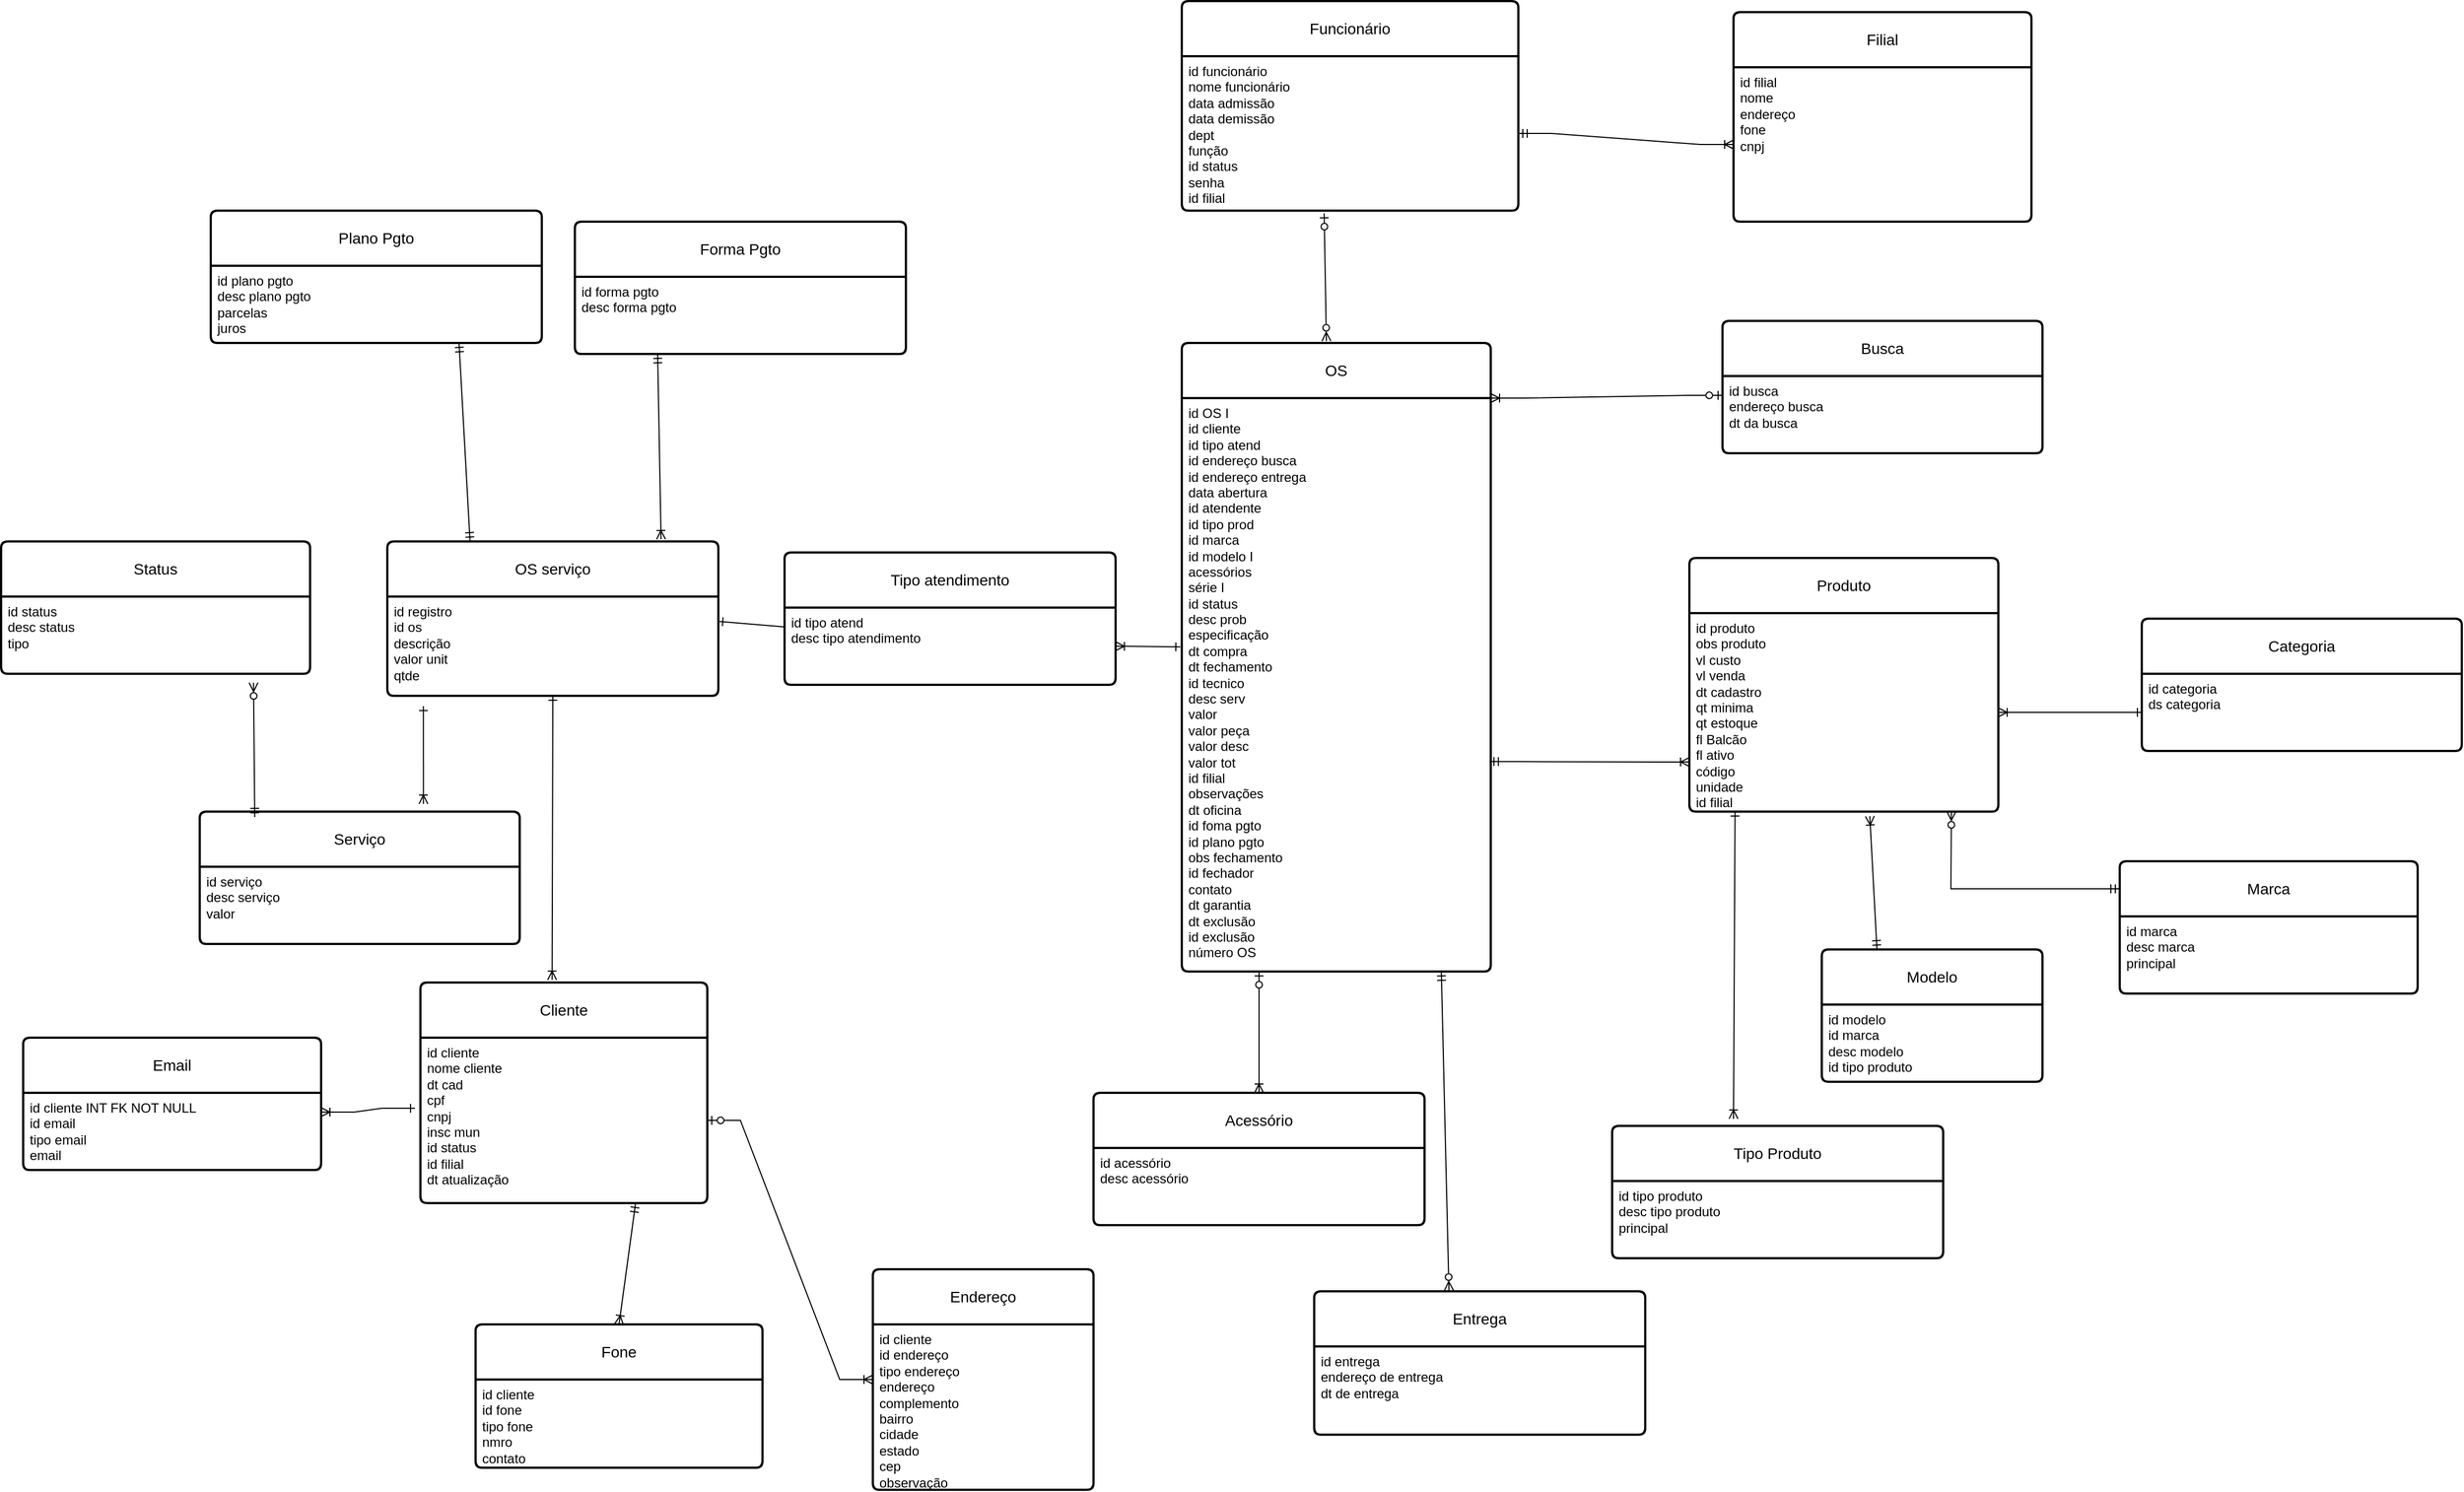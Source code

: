 <mxfile>
    <diagram id="QqYqeuJMy2G7aQa2PhaQ" name="Page-1">
        <mxGraphModel dx="2702" dy="1663" grid="1" gridSize="10" guides="1" tooltips="1" connect="1" arrows="1" fold="1" page="1" pageScale="1" pageWidth="850" pageHeight="1100" math="0" shadow="0">
            <root>
                <mxCell id="0"/>
                <mxCell id="1" parent="0"/>
                <mxCell id="2" value="Filial" style="swimlane;childLayout=stackLayout;horizontal=1;startSize=50;horizontalStack=0;rounded=1;fontSize=14;fontStyle=0;strokeWidth=2;resizeParent=0;resizeLast=1;shadow=0;dashed=0;align=center;arcSize=4;whiteSpace=wrap;html=1;" vertex="1" parent="1">
                    <mxGeometry x="530" y="-800" width="270" height="190" as="geometry"/>
                </mxCell>
                <mxCell id="3" value="id filial&amp;nbsp;&lt;div&gt;nome&amp;nbsp;&amp;nbsp;&lt;/div&gt;&lt;div&gt;endereço&amp;nbsp;&lt;/div&gt;&lt;div&gt;fone&amp;nbsp;&lt;/div&gt;&lt;div&gt;cnpj&amp;nbsp;&lt;/div&gt;" style="align=left;strokeColor=none;fillColor=none;spacingLeft=4;fontSize=12;verticalAlign=top;resizable=0;rotatable=0;part=1;html=1;" vertex="1" parent="2">
                    <mxGeometry y="50" width="270" height="140" as="geometry"/>
                </mxCell>
                <mxCell id="4" value="Serviço" style="swimlane;childLayout=stackLayout;horizontal=1;startSize=50;horizontalStack=0;rounded=1;fontSize=14;fontStyle=0;strokeWidth=2;resizeParent=0;resizeLast=1;shadow=0;dashed=0;align=center;arcSize=4;whiteSpace=wrap;html=1;" vertex="1" parent="1">
                    <mxGeometry x="-860" y="-75" width="290" height="120" as="geometry"/>
                </mxCell>
                <mxCell id="5" value="id serviço &lt;span style=&quot;background-color: initial;&quot;&gt;&amp;nbsp;&lt;/span&gt;&lt;div&gt;&lt;div&gt;desc serviço&amp;nbsp;&amp;nbsp;&lt;/div&gt;&lt;div&gt;valor&amp;nbsp;&lt;/div&gt;&lt;/div&gt;" style="align=left;strokeColor=none;fillColor=none;spacingLeft=4;fontSize=12;verticalAlign=top;resizable=0;rotatable=0;part=1;html=1;" vertex="1" parent="4">
                    <mxGeometry y="50" width="290" height="70" as="geometry"/>
                </mxCell>
                <mxCell id="6" value="Status" style="swimlane;childLayout=stackLayout;horizontal=1;startSize=50;horizontalStack=0;rounded=1;fontSize=14;fontStyle=0;strokeWidth=2;resizeParent=0;resizeLast=1;shadow=0;dashed=0;align=center;arcSize=4;whiteSpace=wrap;html=1;" vertex="1" parent="1">
                    <mxGeometry x="-1040" y="-320" width="280" height="120" as="geometry"/>
                </mxCell>
                <mxCell id="7" value="id status&amp;nbsp;&lt;div&gt;desc status&amp;nbsp;&lt;/div&gt;&lt;div&gt;tipo&amp;nbsp;&lt;/div&gt;" style="align=left;strokeColor=none;fillColor=none;spacingLeft=4;fontSize=12;verticalAlign=top;resizable=0;rotatable=0;part=1;html=1;" vertex="1" parent="6">
                    <mxGeometry y="50" width="280" height="70" as="geometry"/>
                </mxCell>
                <mxCell id="8" value="Tipo atendimento" style="swimlane;childLayout=stackLayout;horizontal=1;startSize=50;horizontalStack=0;rounded=1;fontSize=14;fontStyle=0;strokeWidth=2;resizeParent=0;resizeLast=1;shadow=0;dashed=0;align=center;arcSize=4;whiteSpace=wrap;html=1;" vertex="1" parent="1">
                    <mxGeometry x="-330" y="-310" width="300" height="120" as="geometry"/>
                </mxCell>
                <mxCell id="9" value="id tipo atend&amp;nbsp;&lt;div&gt;desc tipo atendimento&amp;nbsp;&lt;/div&gt;&lt;div&gt;&lt;br&gt;&lt;/div&gt;" style="align=left;strokeColor=none;fillColor=none;spacingLeft=4;fontSize=12;verticalAlign=top;resizable=0;rotatable=0;part=1;html=1;" vertex="1" parent="8">
                    <mxGeometry y="50" width="300" height="70" as="geometry"/>
                </mxCell>
                <mxCell id="10" value="OS serviço" style="swimlane;childLayout=stackLayout;horizontal=1;startSize=50;horizontalStack=0;rounded=1;fontSize=14;fontStyle=0;strokeWidth=2;resizeParent=0;resizeLast=1;shadow=0;dashed=0;align=center;arcSize=4;whiteSpace=wrap;html=1;" vertex="1" parent="1">
                    <mxGeometry x="-690" y="-320" width="300" height="140" as="geometry"/>
                </mxCell>
                <mxCell id="11" value="id registro&amp;nbsp;&lt;div&gt;id os&amp;nbsp;&lt;/div&gt;&lt;div&gt;descrição&amp;nbsp;&lt;/div&gt;&lt;div&gt;valor unit&amp;nbsp;&lt;/div&gt;&lt;div&gt;qtde&amp;nbsp;&lt;/div&gt;" style="align=left;strokeColor=none;fillColor=none;spacingLeft=4;fontSize=12;verticalAlign=top;resizable=0;rotatable=0;part=1;html=1;" vertex="1" parent="10">
                    <mxGeometry y="50" width="300" height="90" as="geometry"/>
                </mxCell>
                <mxCell id="12" value="Funcionário" style="swimlane;childLayout=stackLayout;horizontal=1;startSize=50;horizontalStack=0;rounded=1;fontSize=14;fontStyle=0;strokeWidth=2;resizeParent=0;resizeLast=1;shadow=0;dashed=0;align=center;arcSize=4;whiteSpace=wrap;html=1;" vertex="1" parent="1">
                    <mxGeometry x="30" y="-810" width="305" height="190" as="geometry"/>
                </mxCell>
                <mxCell id="13" value="id funcionário&amp;nbsp;&lt;div&gt;nome funcionário&lt;/div&gt;&lt;div&gt;data admissão&amp;nbsp;&lt;/div&gt;&lt;div&gt;data demissão&amp;nbsp;&lt;/div&gt;&lt;div&gt;dept&amp;nbsp;&lt;/div&gt;&lt;div&gt;função&amp;nbsp;&lt;/div&gt;&lt;div&gt;id status&amp;nbsp;&lt;/div&gt;&lt;div&gt;senha&amp;nbsp;&lt;/div&gt;&lt;div&gt;id filial&amp;nbsp;&lt;/div&gt;" style="align=left;strokeColor=none;fillColor=none;spacingLeft=4;fontSize=12;verticalAlign=top;resizable=0;rotatable=0;part=1;html=1;" vertex="1" parent="12">
                    <mxGeometry y="50" width="305" height="140" as="geometry"/>
                </mxCell>
                <mxCell id="14" value="OS" style="swimlane;childLayout=stackLayout;horizontal=1;startSize=50;horizontalStack=0;rounded=1;fontSize=14;fontStyle=0;strokeWidth=2;resizeParent=0;resizeLast=1;shadow=0;dashed=0;align=center;arcSize=4;whiteSpace=wrap;html=1;" vertex="1" parent="1">
                    <mxGeometry x="30" y="-500" width="280" height="570" as="geometry"/>
                </mxCell>
                <mxCell id="15" value="id OS I&lt;div&gt;id cliente&amp;nbsp;&lt;/div&gt;&lt;div&gt;id tipo atend&amp;nbsp;&lt;/div&gt;&lt;div&gt;id endereço busca&amp;nbsp;&lt;/div&gt;&lt;div&gt;id endereço entrega&amp;nbsp;&lt;/div&gt;&lt;div&gt;data abertura&lt;/div&gt;&lt;div&gt;id atendente&amp;nbsp;&lt;/div&gt;&lt;div&gt;id tipo prod&amp;nbsp;&amp;nbsp;&lt;/div&gt;&lt;div&gt;id marca&amp;nbsp;&lt;/div&gt;&lt;div&gt;id modelo I&lt;/div&gt;&lt;div&gt;acessórios&lt;/div&gt;&lt;div&gt;série I&lt;/div&gt;&lt;div&gt;id status&amp;nbsp;&lt;/div&gt;&lt;div&gt;desc prob&lt;/div&gt;&lt;div&gt;especificação&amp;nbsp;&lt;/div&gt;&lt;div&gt;dt compra&amp;nbsp;&lt;/div&gt;&lt;div&gt;dt fechamento&amp;nbsp;&lt;/div&gt;&lt;div&gt;id tecnico&amp;nbsp;&lt;/div&gt;&lt;div&gt;desc serv&lt;/div&gt;&lt;div&gt;valor&amp;nbsp;&lt;/div&gt;&lt;div&gt;valor peça&amp;nbsp;&lt;/div&gt;&lt;div&gt;valor desc&amp;nbsp;&lt;/div&gt;&lt;div&gt;valor tot&amp;nbsp;&lt;/div&gt;&lt;div&gt;id filial&amp;nbsp;&lt;/div&gt;&lt;div&gt;observações&amp;nbsp;&amp;nbsp;&lt;/div&gt;&lt;div&gt;dt oficina&amp;nbsp;&lt;/div&gt;&lt;div&gt;id foma pgto&amp;nbsp;&lt;/div&gt;&lt;div&gt;id plano pgto&amp;nbsp;&lt;/div&gt;&lt;div&gt;obs fechamento&amp;nbsp;&lt;/div&gt;&lt;div&gt;id fechador&amp;nbsp;&lt;/div&gt;&lt;div&gt;contato&amp;nbsp;&lt;/div&gt;&lt;div&gt;dt garantia&amp;nbsp;&lt;/div&gt;&lt;div&gt;dt exclusão&amp;nbsp;&lt;/div&gt;&lt;div&gt;id exclusão&amp;nbsp;&lt;/div&gt;&lt;div&gt;número OS&amp;nbsp;&lt;/div&gt;" style="align=left;strokeColor=none;fillColor=none;spacingLeft=4;fontSize=12;verticalAlign=top;resizable=0;rotatable=0;part=1;html=1;" vertex="1" parent="14">
                    <mxGeometry y="50" width="280" height="520" as="geometry"/>
                </mxCell>
                <mxCell id="16" value="Acessório" style="swimlane;childLayout=stackLayout;horizontal=1;startSize=50;horizontalStack=0;rounded=1;fontSize=14;fontStyle=0;strokeWidth=2;resizeParent=0;resizeLast=1;shadow=0;dashed=0;align=center;arcSize=4;whiteSpace=wrap;html=1;" vertex="1" parent="1">
                    <mxGeometry x="-50" y="180" width="300" height="120" as="geometry"/>
                </mxCell>
                <mxCell id="17" value="id acessório&amp;nbsp;&lt;div&gt;desc acessório&amp;nbsp;&lt;/div&gt;&lt;div&gt;&lt;br&gt;&lt;/div&gt;" style="align=left;strokeColor=none;fillColor=none;spacingLeft=4;fontSize=12;verticalAlign=top;resizable=0;rotatable=0;part=1;html=1;" vertex="1" parent="16">
                    <mxGeometry y="50" width="300" height="70" as="geometry"/>
                </mxCell>
                <mxCell id="18" value="Forma Pgto" style="swimlane;childLayout=stackLayout;horizontal=1;startSize=50;horizontalStack=0;rounded=1;fontSize=14;fontStyle=0;strokeWidth=2;resizeParent=0;resizeLast=1;shadow=0;dashed=0;align=center;arcSize=4;whiteSpace=wrap;html=1;" vertex="1" parent="1">
                    <mxGeometry x="-520" y="-610" width="300" height="120" as="geometry"/>
                </mxCell>
                <mxCell id="19" value="id forma pgto&amp;nbsp;&lt;div&gt;desc forma pgto&amp;nbsp;&lt;/div&gt;" style="align=left;strokeColor=none;fillColor=none;spacingLeft=4;fontSize=12;verticalAlign=top;resizable=0;rotatable=0;part=1;html=1;" vertex="1" parent="18">
                    <mxGeometry y="50" width="300" height="70" as="geometry"/>
                </mxCell>
                <mxCell id="20" value="Plano Pgto" style="swimlane;childLayout=stackLayout;horizontal=1;startSize=50;horizontalStack=0;rounded=1;fontSize=14;fontStyle=0;strokeWidth=2;resizeParent=0;resizeLast=1;shadow=0;dashed=0;align=center;arcSize=4;whiteSpace=wrap;html=1;" vertex="1" parent="1">
                    <mxGeometry x="-850" y="-620" width="300" height="120" as="geometry"/>
                </mxCell>
                <mxCell id="21" value="id plano pgto&amp;nbsp;&lt;div&gt;&lt;span style=&quot;background-color: initial;&quot;&gt;desc plano pgto&amp;nbsp;&lt;/span&gt;&lt;div&gt;parcelas&amp;nbsp;&lt;/div&gt;&lt;div&gt;juros&amp;nbsp;&lt;/div&gt;&lt;/div&gt;" style="align=left;strokeColor=none;fillColor=none;spacingLeft=4;fontSize=12;verticalAlign=top;resizable=0;rotatable=0;part=1;html=1;" vertex="1" parent="20">
                    <mxGeometry y="50" width="300" height="70" as="geometry"/>
                </mxCell>
                <mxCell id="22" value="Marca" style="swimlane;childLayout=stackLayout;horizontal=1;startSize=50;horizontalStack=0;rounded=1;fontSize=14;fontStyle=0;strokeWidth=2;resizeParent=0;resizeLast=1;shadow=0;dashed=0;align=center;arcSize=4;whiteSpace=wrap;html=1;" vertex="1" parent="1">
                    <mxGeometry x="880" y="-30" width="270" height="120" as="geometry"/>
                </mxCell>
                <mxCell id="23" value="id marca&amp;nbsp;&lt;div&gt;desc marca&amp;nbsp;&lt;/div&gt;&lt;div&gt;principal&amp;nbsp;&lt;/div&gt;" style="align=left;strokeColor=none;fillColor=none;spacingLeft=4;fontSize=12;verticalAlign=top;resizable=0;rotatable=0;part=1;html=1;" vertex="1" parent="22">
                    <mxGeometry y="50" width="270" height="70" as="geometry"/>
                </mxCell>
                <mxCell id="24" value="Tipo Produto" style="swimlane;childLayout=stackLayout;horizontal=1;startSize=50;horizontalStack=0;rounded=1;fontSize=14;fontStyle=0;strokeWidth=2;resizeParent=0;resizeLast=1;shadow=0;dashed=0;align=center;arcSize=4;whiteSpace=wrap;html=1;" vertex="1" parent="1">
                    <mxGeometry x="420" y="210" width="300" height="120" as="geometry"/>
                </mxCell>
                <mxCell id="25" value="id tipo produto&amp;nbsp;&lt;div&gt;desc tipo produto&amp;nbsp;&amp;nbsp;&lt;/div&gt;&lt;div&gt;principal&amp;nbsp;&lt;/div&gt;" style="align=left;strokeColor=none;fillColor=none;spacingLeft=4;fontSize=12;verticalAlign=top;resizable=0;rotatable=0;part=1;html=1;" vertex="1" parent="24">
                    <mxGeometry y="50" width="300" height="70" as="geometry"/>
                </mxCell>
                <mxCell id="26" value="Email" style="swimlane;childLayout=stackLayout;horizontal=1;startSize=50;horizontalStack=0;rounded=1;fontSize=14;fontStyle=0;strokeWidth=2;resizeParent=0;resizeLast=1;shadow=0;dashed=0;align=center;arcSize=4;whiteSpace=wrap;html=1;" vertex="1" parent="1">
                    <mxGeometry x="-1020" y="130" width="270" height="120" as="geometry"/>
                </mxCell>
                <mxCell id="27" value="id cliente INT FK NOT NULL&lt;div&gt;id email&amp;nbsp;&lt;/div&gt;&lt;div&gt;tipo email&lt;/div&gt;&lt;div&gt;email&amp;nbsp;&lt;/div&gt;" style="align=left;strokeColor=none;fillColor=none;spacingLeft=4;fontSize=12;verticalAlign=top;resizable=0;rotatable=0;part=1;html=1;" vertex="1" parent="26">
                    <mxGeometry y="50" width="270" height="70" as="geometry"/>
                </mxCell>
                <mxCell id="28" value="Fone" style="swimlane;childLayout=stackLayout;horizontal=1;startSize=50;horizontalStack=0;rounded=1;fontSize=14;fontStyle=0;strokeWidth=2;resizeParent=0;resizeLast=1;shadow=0;dashed=0;align=center;arcSize=4;whiteSpace=wrap;html=1;" vertex="1" parent="1">
                    <mxGeometry x="-610" y="390" width="260" height="130" as="geometry"/>
                </mxCell>
                <mxCell id="29" value="id cliente&amp;nbsp;&lt;div&gt;id fone&amp;nbsp;&lt;/div&gt;&lt;div&gt;tipo fone&amp;nbsp;&lt;/div&gt;&lt;div&gt;nmro&amp;nbsp;&lt;/div&gt;&lt;div&gt;contato&amp;nbsp;&lt;/div&gt;" style="align=left;strokeColor=none;fillColor=none;spacingLeft=4;fontSize=12;verticalAlign=top;resizable=0;rotatable=0;part=1;html=1;" vertex="1" parent="28">
                    <mxGeometry y="50" width="260" height="80" as="geometry"/>
                </mxCell>
                <mxCell id="30" value="Produto" style="swimlane;childLayout=stackLayout;horizontal=1;startSize=50;horizontalStack=0;rounded=1;fontSize=14;fontStyle=0;strokeWidth=2;resizeParent=0;resizeLast=1;shadow=0;dashed=0;align=center;arcSize=4;whiteSpace=wrap;html=1;" vertex="1" parent="1">
                    <mxGeometry x="490" y="-305" width="280" height="230" as="geometry"/>
                </mxCell>
                <mxCell id="31" value="id produto&amp;nbsp;&lt;div&gt;obs produto&amp;nbsp;&lt;/div&gt;&lt;div&gt;vl custo&amp;nbsp;&lt;/div&gt;&lt;div&gt;vl venda&amp;nbsp;&lt;/div&gt;&lt;div&gt;dt cadastro&amp;nbsp;&lt;/div&gt;&lt;div&gt;qt minima&amp;nbsp;&lt;/div&gt;&lt;div&gt;qt estoque&amp;nbsp;&lt;/div&gt;&lt;div&gt;fl Balcão&amp;nbsp;&lt;/div&gt;&lt;div&gt;fl ativo&amp;nbsp;&lt;/div&gt;&lt;div&gt;código&amp;nbsp;&lt;/div&gt;&lt;div&gt;unidade&amp;nbsp;&lt;/div&gt;&lt;div&gt;id filial&amp;nbsp;&lt;/div&gt;" style="align=left;strokeColor=none;fillColor=none;spacingLeft=4;fontSize=12;verticalAlign=top;resizable=0;rotatable=0;part=1;html=1;" vertex="1" parent="30">
                    <mxGeometry y="50" width="280" height="180" as="geometry"/>
                </mxCell>
                <mxCell id="32" value="Cliente" style="swimlane;childLayout=stackLayout;horizontal=1;startSize=50;horizontalStack=0;rounded=1;fontSize=14;fontStyle=0;strokeWidth=2;resizeParent=0;resizeLast=1;shadow=0;dashed=0;align=center;arcSize=4;whiteSpace=wrap;html=1;" vertex="1" parent="1">
                    <mxGeometry x="-660" y="80" width="260" height="200" as="geometry"/>
                </mxCell>
                <mxCell id="33" value="id cliente&amp;nbsp;&lt;div&gt;nome cliente&amp;nbsp;&lt;/div&gt;&lt;div&gt;dt cad&amp;nbsp;&lt;/div&gt;&lt;div&gt;cpf&amp;nbsp;&lt;/div&gt;&lt;div&gt;cnpj&amp;nbsp;&lt;/div&gt;&lt;div&gt;insc mun&amp;nbsp;&lt;/div&gt;&lt;div&gt;id status&amp;nbsp;&lt;/div&gt;&lt;div&gt;id filial&amp;nbsp;&lt;/div&gt;&lt;div&gt;dt atualização&amp;nbsp;&lt;/div&gt;" style="align=left;strokeColor=none;fillColor=none;spacingLeft=4;fontSize=12;verticalAlign=top;resizable=0;rotatable=0;part=1;html=1;" vertex="1" parent="32">
                    <mxGeometry y="50" width="260" height="150" as="geometry"/>
                </mxCell>
                <mxCell id="34" value="Categoria" style="swimlane;childLayout=stackLayout;horizontal=1;startSize=50;horizontalStack=0;rounded=1;fontSize=14;fontStyle=0;strokeWidth=2;resizeParent=0;resizeLast=1;shadow=0;dashed=0;align=center;arcSize=4;whiteSpace=wrap;html=1;" vertex="1" parent="1">
                    <mxGeometry x="900" y="-250" width="290" height="120" as="geometry"/>
                </mxCell>
                <mxCell id="35" value="id categoria&amp;nbsp;&lt;div&gt;ds categoria&amp;nbsp;&lt;/div&gt;&lt;div&gt;&lt;br&gt;&lt;/div&gt;" style="align=left;strokeColor=none;fillColor=none;spacingLeft=4;fontSize=12;verticalAlign=top;resizable=0;rotatable=0;part=1;html=1;" vertex="1" parent="34">
                    <mxGeometry y="50" width="290" height="70" as="geometry"/>
                </mxCell>
                <mxCell id="36" value="Modelo" style="swimlane;childLayout=stackLayout;horizontal=1;startSize=50;horizontalStack=0;rounded=1;fontSize=14;fontStyle=0;strokeWidth=2;resizeParent=0;resizeLast=1;shadow=0;dashed=0;align=center;arcSize=4;whiteSpace=wrap;html=1;" vertex="1" parent="1">
                    <mxGeometry x="610" y="50" width="200" height="120" as="geometry"/>
                </mxCell>
                <mxCell id="37" value="id modelo&amp;nbsp;&lt;div&gt;id marca&amp;nbsp;&lt;/div&gt;&lt;div&gt;desc modelo&amp;nbsp;&lt;/div&gt;&lt;div&gt;id tipo produto&amp;nbsp;&lt;/div&gt;" style="align=left;strokeColor=none;fillColor=none;spacingLeft=4;fontSize=12;verticalAlign=top;resizable=0;rotatable=0;part=1;html=1;" vertex="1" parent="36">
                    <mxGeometry y="50" width="200" height="70" as="geometry"/>
                </mxCell>
                <mxCell id="38" value="Endereço" style="swimlane;childLayout=stackLayout;horizontal=1;startSize=50;horizontalStack=0;rounded=1;fontSize=14;fontStyle=0;strokeWidth=2;resizeParent=0;resizeLast=1;shadow=0;dashed=0;align=center;arcSize=4;whiteSpace=wrap;html=1;" vertex="1" parent="1">
                    <mxGeometry x="-250" y="340" width="200" height="200" as="geometry"/>
                </mxCell>
                <mxCell id="39" value="id cliente&amp;nbsp;&lt;div&gt;id endereço&amp;nbsp;&lt;/div&gt;&lt;div&gt;tipo endereço&lt;/div&gt;&lt;div&gt;endereço&amp;nbsp;&lt;/div&gt;&lt;div&gt;complemento&amp;nbsp;&lt;/div&gt;&lt;div&gt;bairro&amp;nbsp;&lt;/div&gt;&lt;div&gt;cidade&amp;nbsp;&lt;/div&gt;&lt;div&gt;estado&amp;nbsp;&lt;/div&gt;&lt;div&gt;cep&amp;nbsp;&lt;/div&gt;&lt;div&gt;observação&amp;nbsp;&lt;/div&gt;" style="align=left;strokeColor=none;fillColor=none;spacingLeft=4;fontSize=12;verticalAlign=top;resizable=0;rotatable=0;part=1;html=1;" vertex="1" parent="38">
                    <mxGeometry y="50" width="200" height="150" as="geometry"/>
                </mxCell>
                <mxCell id="40" value="" style="edgeStyle=entityRelationEdgeStyle;fontSize=12;html=1;endArrow=ERoneToMany;startArrow=ERone;rounded=0;entryX=1;entryY=0.25;entryDx=0;entryDy=0;exitX=-0.019;exitY=0.427;exitDx=0;exitDy=0;exitPerimeter=0;startFill=0;" edge="1" parent="1" source="33" target="27">
                    <mxGeometry width="100" height="100" relative="1" as="geometry">
                        <mxPoint x="230" y="1100" as="sourcePoint"/>
                        <mxPoint x="330" y="1000" as="targetPoint"/>
                    </mxGeometry>
                </mxCell>
                <mxCell id="41" value="" style="edgeStyle=entityRelationEdgeStyle;fontSize=12;html=1;endArrow=ERoneToMany;startArrow=ERzeroToOne;rounded=0;startFill=0;" edge="1" parent="1" source="33" target="38">
                    <mxGeometry width="100" height="100" relative="1" as="geometry">
                        <mxPoint x="-100" y="760" as="sourcePoint"/>
                        <mxPoint x="-270" y="540" as="targetPoint"/>
                    </mxGeometry>
                </mxCell>
                <mxCell id="42" value="" style="fontSize=12;html=1;endArrow=ERoneToMany;startArrow=ERmandOne;rounded=0;entryX=0.5;entryY=0;entryDx=0;entryDy=0;startFill=0;exitX=0.75;exitY=1;exitDx=0;exitDy=0;" edge="1" parent="1" source="33" target="28">
                    <mxGeometry width="100" height="100" relative="1" as="geometry">
                        <mxPoint x="-450" y="410" as="sourcePoint"/>
                        <mxPoint x="-370.0" y="546.03" as="targetPoint"/>
                    </mxGeometry>
                </mxCell>
                <mxCell id="43" value="" style="fontSize=12;html=1;endArrow=ERone;startArrow=ERoneToMany;rounded=0;entryX=0.146;entryY=1.039;entryDx=0;entryDy=0;entryPerimeter=0;startFill=0;endFill=0;exitX=0.365;exitY=0.005;exitDx=0;exitDy=0;exitPerimeter=0;" edge="1" parent="1">
                    <mxGeometry width="100" height="100" relative="1" as="geometry">
                        <mxPoint x="530" y="203.58" as="sourcePoint"/>
                        <mxPoint x="531.38" y="-75.0" as="targetPoint"/>
                    </mxGeometry>
                </mxCell>
                <mxCell id="44" value="" style="fontSize=12;html=1;endArrow=ERzeroToMany;startArrow=ERmandOne;rounded=0;exitX=0;exitY=0.25;exitDx=0;exitDy=0;entryX=0.848;entryY=1.028;entryDx=0;entryDy=0;entryPerimeter=0;endFill=0;" edge="1" parent="1">
                    <mxGeometry width="100" height="100" relative="1" as="geometry">
                        <mxPoint x="880" y="-5.04" as="sourcePoint"/>
                        <mxPoint x="727.44" y="-75.0" as="targetPoint"/>
                        <Array as="points">
                            <mxPoint x="727" y="-5.04"/>
                        </Array>
                    </mxGeometry>
                </mxCell>
                <mxCell id="45" value="" style="edgeStyle=entityRelationEdgeStyle;fontSize=12;html=1;endArrow=ERoneToMany;startArrow=ERone;rounded=0;entryX=1;entryY=0.5;entryDx=0;entryDy=0;exitX=0;exitY=0.5;exitDx=0;exitDy=0;endFill=0;startFill=0;" edge="1" parent="1" source="35" target="31">
                    <mxGeometry width="100" height="100" relative="1" as="geometry">
                        <mxPoint x="790" y="150" as="sourcePoint"/>
                        <mxPoint x="430" y="860" as="targetPoint"/>
                    </mxGeometry>
                </mxCell>
                <mxCell id="46" value="" style="edgeStyle=entityRelationEdgeStyle;fontSize=12;html=1;endArrow=ERoneToMany;startArrow=ERmandOne;rounded=0;entryX=0;entryY=0.5;entryDx=0;entryDy=0;" edge="1" parent="1" source="13" target="3">
                    <mxGeometry width="100" height="100" relative="1" as="geometry">
                        <mxPoint x="790" y="-100" as="sourcePoint"/>
                        <mxPoint x="630" y="-660" as="targetPoint"/>
                        <Array as="points">
                            <mxPoint x="220" y="-810"/>
                            <mxPoint x="240" y="-790"/>
                        </Array>
                    </mxGeometry>
                </mxCell>
                <mxCell id="47" value="" style="fontSize=12;html=1;endArrow=ERoneToMany;startArrow=ERone;rounded=0;endFill=0;startFill=0;exitX=0.109;exitY=1.104;exitDx=0;exitDy=0;exitPerimeter=0;entryX=0.699;entryY=-0.058;entryDx=0;entryDy=0;entryPerimeter=0;" edge="1" parent="1" source="11" target="4">
                    <mxGeometry width="100" height="100" relative="1" as="geometry">
                        <mxPoint x="-525" as="sourcePoint"/>
                        <mxPoint x="660" y="260" as="targetPoint"/>
                    </mxGeometry>
                </mxCell>
                <mxCell id="48" value="" style="fontSize=12;html=1;endArrow=ERone;endFill=1;rounded=0;entryX=1;entryY=0.25;entryDx=0;entryDy=0;exitX=0;exitY=0.25;exitDx=0;exitDy=0;" edge="1" parent="1" source="9" target="11">
                    <mxGeometry width="100" height="100" relative="1" as="geometry">
                        <mxPoint x="560" y="130" as="sourcePoint"/>
                        <mxPoint x="660" y="30" as="targetPoint"/>
                    </mxGeometry>
                </mxCell>
                <mxCell id="49" value="" style="fontSize=12;html=1;endArrow=ERmandOne;startArrow=ERmandOne;rounded=0;exitX=0.75;exitY=1;exitDx=0;exitDy=0;entryX=0.25;entryY=0;entryDx=0;entryDy=0;" edge="1" parent="1" source="21" target="10">
                    <mxGeometry width="100" height="100" relative="1" as="geometry">
                        <mxPoint x="560" y="230" as="sourcePoint"/>
                        <mxPoint x="-690" y="-310" as="targetPoint"/>
                        <Array as="points"/>
                    </mxGeometry>
                </mxCell>
                <mxCell id="50" value="" style="fontSize=12;html=1;endArrow=ERzeroToMany;startArrow=ERmandOne;rounded=0;exitX=0.172;exitY=0.042;exitDx=0;exitDy=0;exitPerimeter=0;entryX=0.817;entryY=1.116;entryDx=0;entryDy=0;entryPerimeter=0;" edge="1" parent="1" source="4" target="7">
                    <mxGeometry width="100" height="100" relative="1" as="geometry">
                        <mxPoint x="560" y="130" as="sourcePoint"/>
                        <mxPoint x="-770" y="-240" as="targetPoint"/>
                    </mxGeometry>
                </mxCell>
                <mxCell id="51" value="" style="fontSize=12;html=1;endArrow=ERoneToMany;startArrow=ERmandOne;rounded=0;exitX=0.25;exitY=1;exitDx=0;exitDy=0;entryX=0.827;entryY=-0.014;entryDx=0;entryDy=0;entryPerimeter=0;" edge="1" parent="1" source="19" target="10">
                    <mxGeometry width="100" height="100" relative="1" as="geometry">
                        <mxPoint x="560" y="230" as="sourcePoint"/>
                        <mxPoint x="660" y="130" as="targetPoint"/>
                    </mxGeometry>
                </mxCell>
                <mxCell id="52" value="" style="fontSize=12;html=1;endArrow=ERone;startArrow=ERoneToMany;rounded=0;entryX=-0.005;entryY=0.434;entryDx=0;entryDy=0;exitX=1;exitY=0.5;exitDx=0;exitDy=0;entryPerimeter=0;startFill=0;endFill=0;" edge="1" parent="1" source="9" target="15">
                    <mxGeometry width="100" height="100" relative="1" as="geometry">
                        <mxPoint x="340" y="240" as="sourcePoint"/>
                        <mxPoint x="440" y="140" as="targetPoint"/>
                        <Array as="points"/>
                    </mxGeometry>
                </mxCell>
                <mxCell id="53" value="" style="fontSize=12;html=1;endArrow=ERoneToMany;rounded=0;entryX=0.584;entryY=1.023;entryDx=0;entryDy=0;exitX=0.25;exitY=0;exitDx=0;exitDy=0;startArrow=ERmandOne;startFill=0;entryPerimeter=0;" edge="1" parent="1" source="36" target="31">
                    <mxGeometry width="100" height="100" relative="1" as="geometry">
                        <mxPoint x="630" y="1240" as="sourcePoint"/>
                        <mxPoint x="730" y="1140" as="targetPoint"/>
                    </mxGeometry>
                </mxCell>
                <mxCell id="54" value="Busca" style="swimlane;childLayout=stackLayout;horizontal=1;startSize=50;horizontalStack=0;rounded=1;fontSize=14;fontStyle=0;strokeWidth=2;resizeParent=0;resizeLast=1;shadow=0;dashed=0;align=center;arcSize=4;whiteSpace=wrap;html=1;" vertex="1" parent="1">
                    <mxGeometry x="520" y="-520" width="290" height="120" as="geometry"/>
                </mxCell>
                <mxCell id="55" value="id busca&amp;nbsp;&lt;div&gt;endereço busca&amp;nbsp;&lt;/div&gt;&lt;div&gt;dt da busca&amp;nbsp;&lt;/div&gt;" style="align=left;strokeColor=none;fillColor=none;spacingLeft=4;fontSize=12;verticalAlign=top;resizable=0;rotatable=0;part=1;html=1;" vertex="1" parent="54">
                    <mxGeometry y="50" width="290" height="70" as="geometry"/>
                </mxCell>
                <mxCell id="56" value="Entrega" style="swimlane;childLayout=stackLayout;horizontal=1;startSize=50;horizontalStack=0;rounded=1;fontSize=14;fontStyle=0;strokeWidth=2;resizeParent=0;resizeLast=1;shadow=0;dashed=0;align=center;arcSize=4;whiteSpace=wrap;html=1;" vertex="1" parent="1">
                    <mxGeometry x="150" y="360" width="300" height="130" as="geometry"/>
                </mxCell>
                <mxCell id="57" value="id entrega&amp;nbsp;&lt;div&gt;endereço de entrega&amp;nbsp;&lt;/div&gt;&lt;div&gt;dt de entrega&amp;nbsp;&lt;/div&gt;" style="align=left;strokeColor=none;fillColor=none;spacingLeft=4;fontSize=12;verticalAlign=top;resizable=0;rotatable=0;part=1;html=1;" vertex="1" parent="56">
                    <mxGeometry y="50" width="300" height="80" as="geometry"/>
                </mxCell>
                <mxCell id="58" value="" style="fontSize=12;html=1;endArrow=ERzeroToMany;endFill=0;rounded=0;exitX=0.84;exitY=1.006;exitDx=0;exitDy=0;exitPerimeter=0;entryX=0.407;entryY=-0.007;entryDx=0;entryDy=0;entryPerimeter=0;startArrow=ERmandOne;startFill=0;" edge="1" parent="1" target="56">
                    <mxGeometry width="100" height="100" relative="1" as="geometry">
                        <mxPoint x="265.2" y="70.0" as="sourcePoint"/>
                        <mxPoint x="262.7" y="356.23" as="targetPoint"/>
                    </mxGeometry>
                </mxCell>
                <mxCell id="59" value="" style="edgeStyle=entityRelationEdgeStyle;fontSize=12;html=1;endArrow=ERzeroToOne;endFill=0;rounded=0;exitX=1;exitY=0;exitDx=0;exitDy=0;entryX=0;entryY=0.25;entryDx=0;entryDy=0;startArrow=ERoneToMany;startFill=0;" edge="1" parent="1" source="15" target="55">
                    <mxGeometry width="100" height="100" relative="1" as="geometry">
                        <mxPoint x="194.49" y="-482.65" as="sourcePoint"/>
                        <mxPoint x="585.51" y="-640" as="targetPoint"/>
                        <Array as="points">
                            <mxPoint x="520" y="-470"/>
                        </Array>
                    </mxGeometry>
                </mxCell>
                <mxCell id="60" value="" style="fontSize=12;html=1;endArrow=ERzeroToOne;startArrow=ERoneToMany;rounded=0;entryX=0.25;entryY=1;entryDx=0;entryDy=0;startFill=0;endFill=0;" edge="1" parent="1" source="16" target="15">
                    <mxGeometry width="100" height="100" relative="1" as="geometry">
                        <mxPoint x="170" y="260" as="sourcePoint"/>
                        <mxPoint x="-10" y="-280" as="targetPoint"/>
                    </mxGeometry>
                </mxCell>
                <mxCell id="61" value="" style="fontSize=12;html=1;endArrow=ERzeroToOne;rounded=0;entryX=0.423;entryY=1.018;entryDx=0;entryDy=0;entryPerimeter=0;exitX=0.468;exitY=-0.003;exitDx=0;exitDy=0;exitPerimeter=0;startArrow=ERzeroToMany;startFill=0;endFill=0;" edge="1" parent="1" source="14" target="13">
                    <mxGeometry width="100" height="100" relative="1" as="geometry">
                        <mxPoint x="140" y="-490" as="sourcePoint"/>
                        <mxPoint x="240" y="-590" as="targetPoint"/>
                    </mxGeometry>
                </mxCell>
                <mxCell id="62" value="" style="fontSize=12;html=1;endArrow=ERoneToMany;startArrow=ERone;rounded=0;endFill=0;startFill=0;exitX=0.5;exitY=1;exitDx=0;exitDy=0;entryX=0.459;entryY=-0.012;entryDx=0;entryDy=0;entryPerimeter=0;" edge="1" parent="1" source="11" target="32">
                    <mxGeometry width="100" height="100" relative="1" as="geometry">
                        <mxPoint x="-220" y="130" as="sourcePoint"/>
                        <mxPoint x="-220" y="-30" as="targetPoint"/>
                    </mxGeometry>
                </mxCell>
                <mxCell id="63" value="" style="edgeStyle=entityRelationEdgeStyle;fontSize=12;html=1;endArrow=ERoneToMany;startArrow=ERmandOne;rounded=0;entryX=0;entryY=0.75;entryDx=0;entryDy=0;startFill=0;exitX=0.996;exitY=0.634;exitDx=0;exitDy=0;exitPerimeter=0;" edge="1" parent="1" source="15" target="31">
                    <mxGeometry width="100" height="100" relative="1" as="geometry">
                        <mxPoint x="330" y="850" as="sourcePoint"/>
                        <mxPoint x="286.72" y="60.64" as="targetPoint"/>
                    </mxGeometry>
                </mxCell>
            </root>
        </mxGraphModel>
    </diagram>
</mxfile>